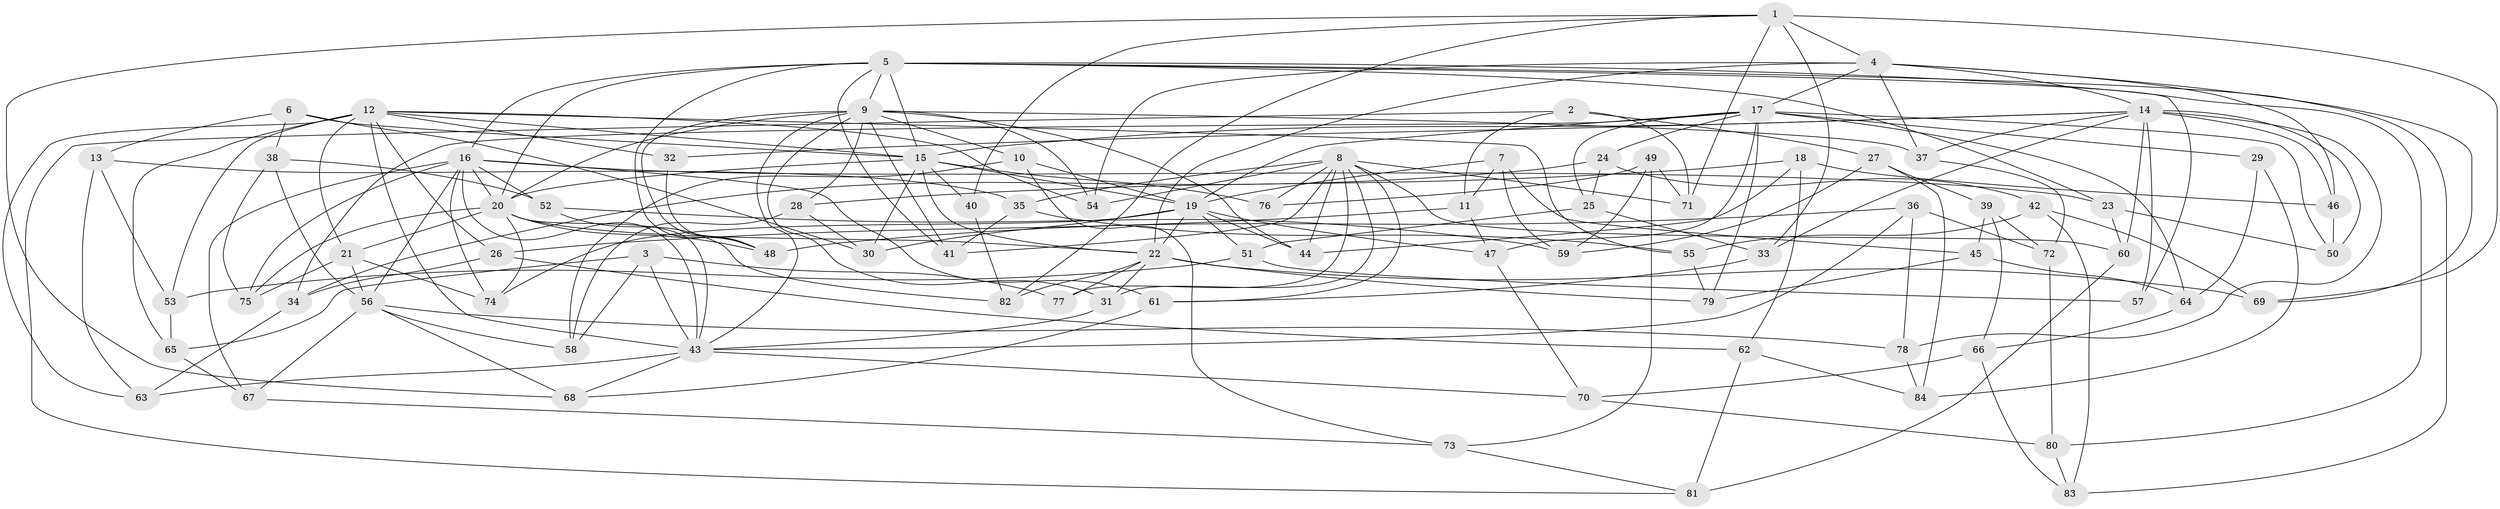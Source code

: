// original degree distribution, {4: 1.0}
// Generated by graph-tools (version 1.1) at 2025/53/03/04/25 22:53:52]
// undirected, 84 vertices, 207 edges
graph export_dot {
  node [color=gray90,style=filled];
  1;
  2;
  3;
  4;
  5;
  6;
  7;
  8;
  9;
  10;
  11;
  12;
  13;
  14;
  15;
  16;
  17;
  18;
  19;
  20;
  21;
  22;
  23;
  24;
  25;
  26;
  27;
  28;
  29;
  30;
  31;
  32;
  33;
  34;
  35;
  36;
  37;
  38;
  39;
  40;
  41;
  42;
  43;
  44;
  45;
  46;
  47;
  48;
  49;
  50;
  51;
  52;
  53;
  54;
  55;
  56;
  57;
  58;
  59;
  60;
  61;
  62;
  63;
  64;
  65;
  66;
  67;
  68;
  69;
  70;
  71;
  72;
  73;
  74;
  75;
  76;
  77;
  78;
  79;
  80;
  81;
  82;
  83;
  84;
  1 -- 4 [weight=2.0];
  1 -- 33 [weight=1.0];
  1 -- 40 [weight=1.0];
  1 -- 68 [weight=1.0];
  1 -- 69 [weight=1.0];
  1 -- 71 [weight=1.0];
  1 -- 82 [weight=1.0];
  2 -- 11 [weight=1.0];
  2 -- 27 [weight=1.0];
  2 -- 71 [weight=1.0];
  2 -- 81 [weight=1.0];
  3 -- 43 [weight=1.0];
  3 -- 58 [weight=1.0];
  3 -- 65 [weight=1.0];
  3 -- 77 [weight=1.0];
  4 -- 14 [weight=1.0];
  4 -- 17 [weight=1.0];
  4 -- 22 [weight=2.0];
  4 -- 37 [weight=1.0];
  4 -- 46 [weight=1.0];
  4 -- 54 [weight=1.0];
  4 -- 69 [weight=1.0];
  5 -- 9 [weight=1.0];
  5 -- 15 [weight=1.0];
  5 -- 16 [weight=1.0];
  5 -- 20 [weight=1.0];
  5 -- 23 [weight=1.0];
  5 -- 41 [weight=1.0];
  5 -- 48 [weight=2.0];
  5 -- 57 [weight=2.0];
  5 -- 80 [weight=1.0];
  5 -- 83 [weight=1.0];
  6 -- 13 [weight=1.0];
  6 -- 15 [weight=1.0];
  6 -- 30 [weight=1.0];
  6 -- 38 [weight=1.0];
  7 -- 11 [weight=1.0];
  7 -- 19 [weight=1.0];
  7 -- 45 [weight=1.0];
  7 -- 59 [weight=1.0];
  8 -- 31 [weight=1.0];
  8 -- 35 [weight=1.0];
  8 -- 41 [weight=1.0];
  8 -- 44 [weight=1.0];
  8 -- 54 [weight=1.0];
  8 -- 60 [weight=1.0];
  8 -- 61 [weight=1.0];
  8 -- 71 [weight=1.0];
  8 -- 76 [weight=2.0];
  8 -- 77 [weight=2.0];
  9 -- 10 [weight=1.0];
  9 -- 20 [weight=1.0];
  9 -- 28 [weight=1.0];
  9 -- 31 [weight=1.0];
  9 -- 37 [weight=1.0];
  9 -- 41 [weight=1.0];
  9 -- 43 [weight=1.0];
  9 -- 44 [weight=1.0];
  9 -- 48 [weight=2.0];
  9 -- 54 [weight=1.0];
  10 -- 19 [weight=1.0];
  10 -- 58 [weight=1.0];
  10 -- 73 [weight=1.0];
  11 -- 26 [weight=1.0];
  11 -- 47 [weight=1.0];
  12 -- 15 [weight=1.0];
  12 -- 21 [weight=2.0];
  12 -- 26 [weight=1.0];
  12 -- 32 [weight=2.0];
  12 -- 43 [weight=1.0];
  12 -- 53 [weight=1.0];
  12 -- 54 [weight=1.0];
  12 -- 55 [weight=1.0];
  12 -- 63 [weight=1.0];
  12 -- 65 [weight=1.0];
  13 -- 35 [weight=1.0];
  13 -- 53 [weight=1.0];
  13 -- 63 [weight=1.0];
  14 -- 15 [weight=1.0];
  14 -- 32 [weight=1.0];
  14 -- 33 [weight=1.0];
  14 -- 37 [weight=1.0];
  14 -- 46 [weight=1.0];
  14 -- 50 [weight=1.0];
  14 -- 57 [weight=1.0];
  14 -- 60 [weight=1.0];
  14 -- 78 [weight=1.0];
  15 -- 19 [weight=2.0];
  15 -- 20 [weight=1.0];
  15 -- 22 [weight=1.0];
  15 -- 30 [weight=1.0];
  15 -- 40 [weight=2.0];
  15 -- 76 [weight=1.0];
  16 -- 20 [weight=1.0];
  16 -- 23 [weight=1.0];
  16 -- 43 [weight=1.0];
  16 -- 52 [weight=1.0];
  16 -- 56 [weight=1.0];
  16 -- 61 [weight=1.0];
  16 -- 67 [weight=1.0];
  16 -- 74 [weight=1.0];
  16 -- 75 [weight=1.0];
  17 -- 19 [weight=2.0];
  17 -- 24 [weight=1.0];
  17 -- 25 [weight=1.0];
  17 -- 29 [weight=2.0];
  17 -- 34 [weight=1.0];
  17 -- 47 [weight=1.0];
  17 -- 50 [weight=1.0];
  17 -- 64 [weight=1.0];
  17 -- 79 [weight=1.0];
  18 -- 28 [weight=1.0];
  18 -- 44 [weight=1.0];
  18 -- 46 [weight=1.0];
  18 -- 62 [weight=1.0];
  19 -- 22 [weight=1.0];
  19 -- 30 [weight=1.0];
  19 -- 44 [weight=1.0];
  19 -- 47 [weight=1.0];
  19 -- 51 [weight=1.0];
  19 -- 74 [weight=1.0];
  20 -- 21 [weight=2.0];
  20 -- 22 [weight=1.0];
  20 -- 43 [weight=1.0];
  20 -- 48 [weight=2.0];
  20 -- 74 [weight=1.0];
  20 -- 75 [weight=1.0];
  21 -- 56 [weight=2.0];
  21 -- 74 [weight=1.0];
  21 -- 75 [weight=1.0];
  22 -- 31 [weight=1.0];
  22 -- 69 [weight=1.0];
  22 -- 77 [weight=1.0];
  22 -- 79 [weight=1.0];
  22 -- 82 [weight=1.0];
  23 -- 50 [weight=1.0];
  23 -- 60 [weight=1.0];
  24 -- 25 [weight=1.0];
  24 -- 34 [weight=1.0];
  24 -- 42 [weight=1.0];
  25 -- 33 [weight=1.0];
  25 -- 51 [weight=1.0];
  26 -- 34 [weight=1.0];
  26 -- 62 [weight=1.0];
  27 -- 39 [weight=1.0];
  27 -- 59 [weight=1.0];
  27 -- 84 [weight=1.0];
  28 -- 30 [weight=1.0];
  28 -- 58 [weight=1.0];
  29 -- 64 [weight=1.0];
  29 -- 84 [weight=1.0];
  31 -- 43 [weight=1.0];
  32 -- 48 [weight=1.0];
  33 -- 61 [weight=1.0];
  34 -- 63 [weight=1.0];
  35 -- 41 [weight=1.0];
  35 -- 55 [weight=1.0];
  36 -- 43 [weight=1.0];
  36 -- 48 [weight=1.0];
  36 -- 72 [weight=1.0];
  36 -- 78 [weight=1.0];
  37 -- 72 [weight=1.0];
  38 -- 52 [weight=1.0];
  38 -- 56 [weight=1.0];
  38 -- 75 [weight=1.0];
  39 -- 45 [weight=1.0];
  39 -- 66 [weight=1.0];
  39 -- 72 [weight=1.0];
  40 -- 82 [weight=1.0];
  42 -- 55 [weight=1.0];
  42 -- 69 [weight=1.0];
  42 -- 83 [weight=1.0];
  43 -- 63 [weight=1.0];
  43 -- 68 [weight=1.0];
  43 -- 70 [weight=1.0];
  45 -- 64 [weight=1.0];
  45 -- 79 [weight=1.0];
  46 -- 50 [weight=1.0];
  47 -- 70 [weight=1.0];
  49 -- 59 [weight=1.0];
  49 -- 71 [weight=1.0];
  49 -- 73 [weight=1.0];
  49 -- 76 [weight=1.0];
  51 -- 53 [weight=1.0];
  51 -- 57 [weight=1.0];
  52 -- 59 [weight=1.0];
  52 -- 82 [weight=1.0];
  53 -- 65 [weight=1.0];
  55 -- 79 [weight=1.0];
  56 -- 58 [weight=1.0];
  56 -- 67 [weight=1.0];
  56 -- 68 [weight=1.0];
  56 -- 78 [weight=1.0];
  60 -- 81 [weight=1.0];
  61 -- 68 [weight=1.0];
  62 -- 81 [weight=1.0];
  62 -- 84 [weight=1.0];
  64 -- 66 [weight=1.0];
  65 -- 67 [weight=1.0];
  66 -- 70 [weight=1.0];
  66 -- 83 [weight=1.0];
  67 -- 73 [weight=1.0];
  70 -- 80 [weight=1.0];
  72 -- 80 [weight=1.0];
  73 -- 81 [weight=1.0];
  78 -- 84 [weight=1.0];
  80 -- 83 [weight=1.0];
}
